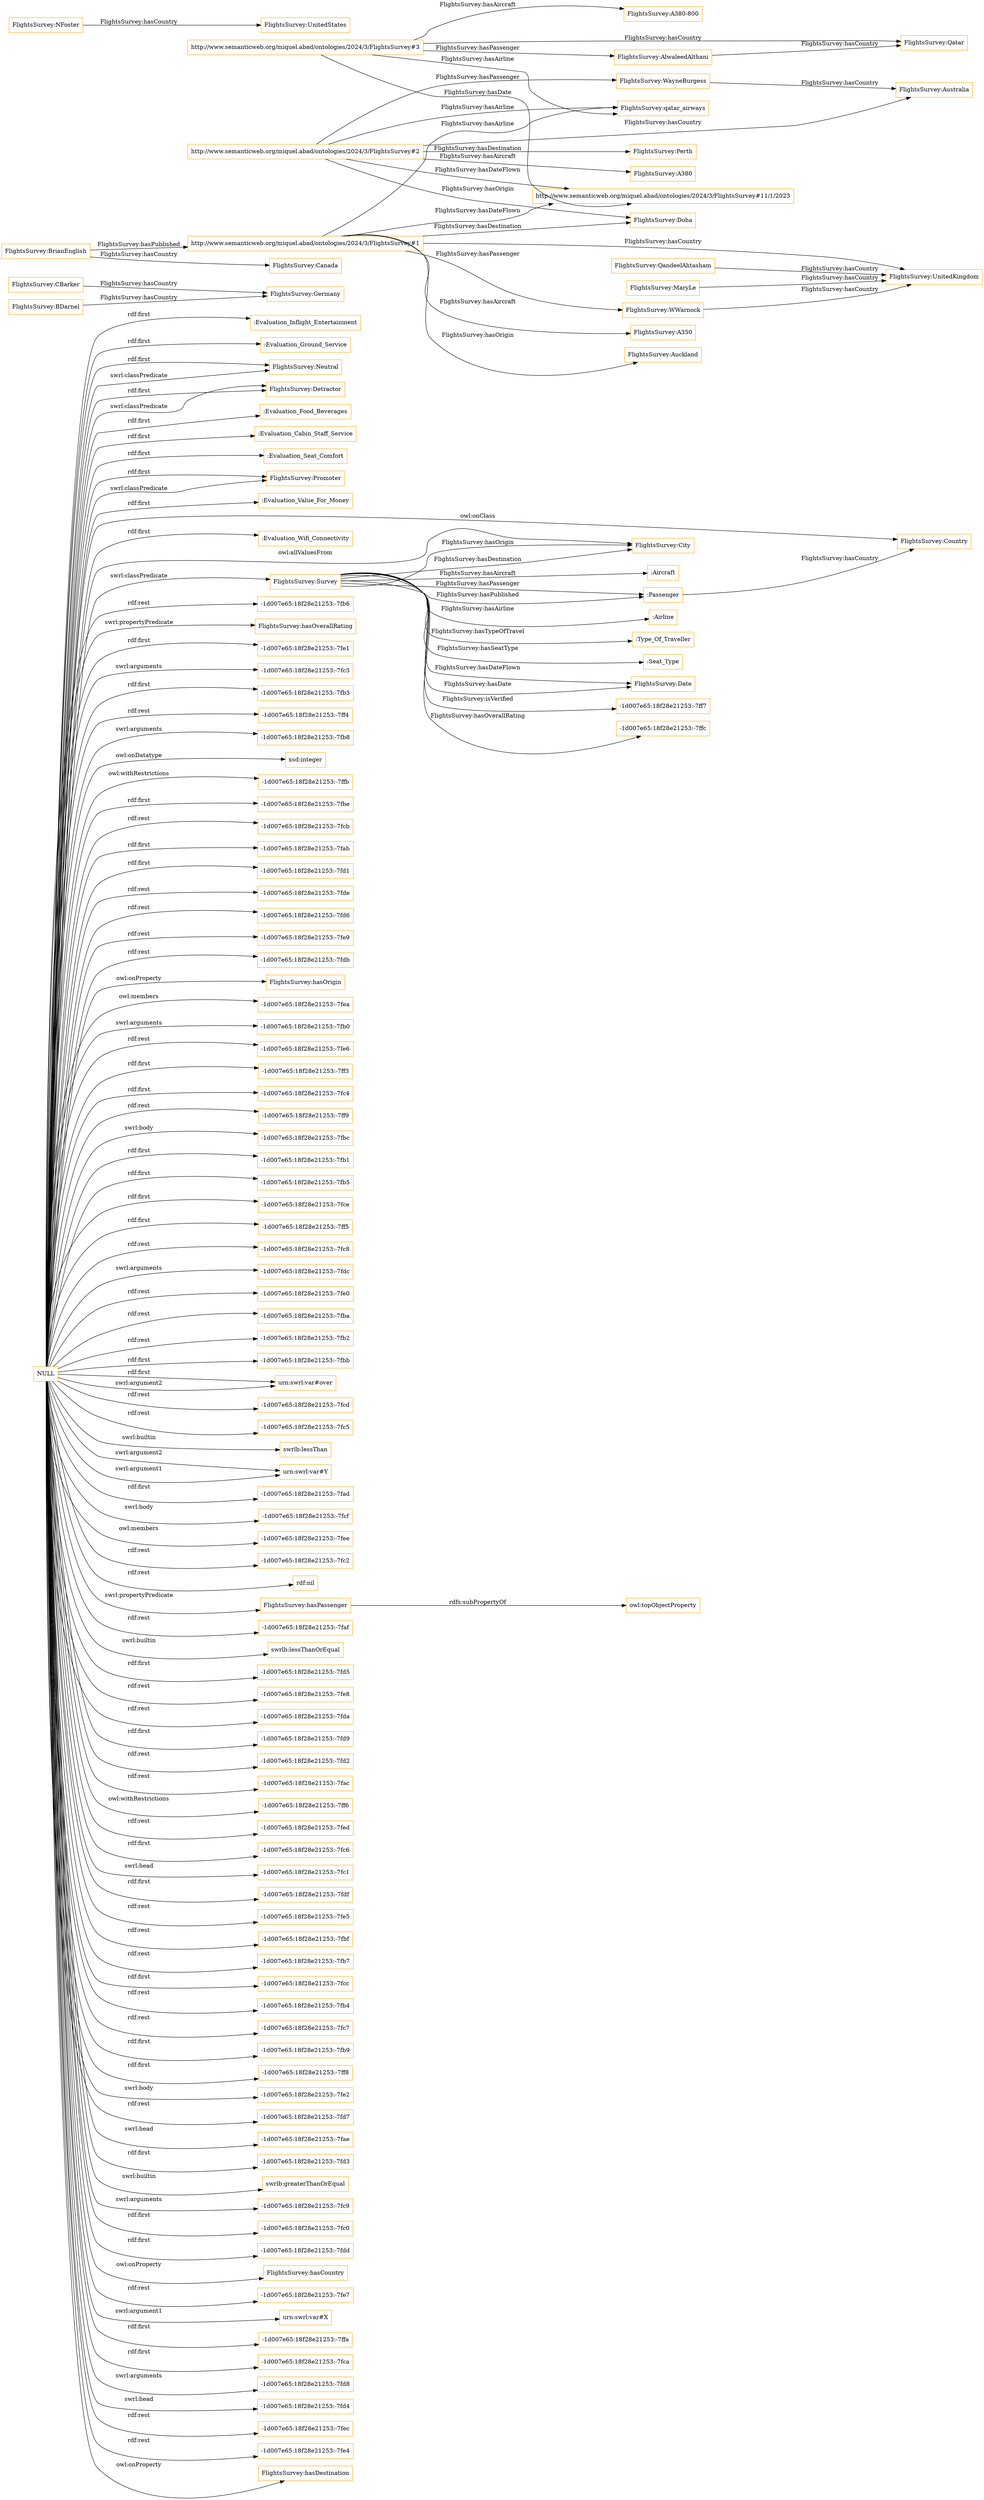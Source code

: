 digraph ar2dtool_diagram { 
rankdir=LR;
size="1501"
node [shape = rectangle, color="orange"]; ":Evaluation_Inflight_Entertainment" ":Evaluation_Ground_Service" "FlightsSurvey:Neutral" "FlightsSurvey:Detractor" ":Evaluation_Food_Beverages" ":Evaluation_Cabin_Staff_Service" ":Aircraft" ":Evaluation_Seat_Comfort" ":Passenger" "FlightsSurvey:Promoter" ":Evaluation_Value_For_Money" ":Airline" ":Type_Of_Traveller" "FlightsSurvey:Country" ":Evaluation_Wifi_Connectivity" "FlightsSurvey:City" ":Seat_Type" "FlightsSurvey:Date" "FlightsSurvey:Survey" ; /*classes style*/
	"NULL" -> "-1d007e65:18f28e21253:-7fb6" [ label = "rdf:rest" ];
	"NULL" -> "FlightsSurvey:hasOverallRating" [ label = "swrl:propertyPredicate" ];
	"NULL" -> "-1d007e65:18f28e21253:-7fe1" [ label = "rdf:first" ];
	"NULL" -> "-1d007e65:18f28e21253:-7fc3" [ label = "swrl:arguments" ];
	"NULL" -> "-1d007e65:18f28e21253:-7fb3" [ label = "rdf:first" ];
	"NULL" -> "FlightsSurvey:Country" [ label = "owl:onClass" ];
	"NULL" -> "-1d007e65:18f28e21253:-7ff4" [ label = "rdf:rest" ];
	"NULL" -> "-1d007e65:18f28e21253:-7fb8" [ label = "swrl:arguments" ];
	"NULL" -> "xsd:integer" [ label = "owl:onDatatype" ];
	"NULL" -> "-1d007e65:18f28e21253:-7ffb" [ label = "owl:withRestrictions" ];
	"NULL" -> "-1d007e65:18f28e21253:-7fbe" [ label = "rdf:first" ];
	"NULL" -> "FlightsSurvey:Promoter" [ label = "rdf:first" ];
	"NULL" -> "-1d007e65:18f28e21253:-7fcb" [ label = "rdf:rest" ];
	"NULL" -> "-1d007e65:18f28e21253:-7fab" [ label = "rdf:first" ];
	"NULL" -> "-1d007e65:18f28e21253:-7fd1" [ label = "rdf:first" ];
	"NULL" -> "-1d007e65:18f28e21253:-7fde" [ label = "rdf:rest" ];
	"NULL" -> "-1d007e65:18f28e21253:-7fd6" [ label = "rdf:rest" ];
	"NULL" -> "-1d007e65:18f28e21253:-7fe9" [ label = "rdf:rest" ];
	"NULL" -> "-1d007e65:18f28e21253:-7fdb" [ label = "rdf:rest" ];
	"NULL" -> "FlightsSurvey:Neutral" [ label = "rdf:first" ];
	"NULL" -> "FlightsSurvey:hasOrigin" [ label = "owl:onProperty" ];
	"NULL" -> "-1d007e65:18f28e21253:-7fea" [ label = "owl:members" ];
	"NULL" -> "-1d007e65:18f28e21253:-7fb0" [ label = "swrl:arguments" ];
	"NULL" -> "-1d007e65:18f28e21253:-7fe6" [ label = "rdf:rest" ];
	"NULL" -> "-1d007e65:18f28e21253:-7ff3" [ label = "rdf:first" ];
	"NULL" -> "-1d007e65:18f28e21253:-7fc4" [ label = "rdf:first" ];
	"NULL" -> "-1d007e65:18f28e21253:-7ff9" [ label = "rdf:rest" ];
	"NULL" -> "-1d007e65:18f28e21253:-7fbc" [ label = "swrl:body" ];
	"NULL" -> "-1d007e65:18f28e21253:-7fb1" [ label = "rdf:first" ];
	"NULL" -> ":Evaluation_Food_Beverages" [ label = "rdf:first" ];
	"NULL" -> "-1d007e65:18f28e21253:-7fb5" [ label = "rdf:first" ];
	"NULL" -> "-1d007e65:18f28e21253:-7fce" [ label = "rdf:first" ];
	"NULL" -> "-1d007e65:18f28e21253:-7ff5" [ label = "rdf:first" ];
	"NULL" -> "-1d007e65:18f28e21253:-7fc8" [ label = "rdf:rest" ];
	"NULL" -> "-1d007e65:18f28e21253:-7fdc" [ label = "swrl:arguments" ];
	"NULL" -> ":Evaluation_Value_For_Money" [ label = "rdf:first" ];
	"NULL" -> "-1d007e65:18f28e21253:-7fe0" [ label = "rdf:rest" ];
	"NULL" -> "-1d007e65:18f28e21253:-7fba" [ label = "rdf:rest" ];
	"NULL" -> "-1d007e65:18f28e21253:-7fb2" [ label = "rdf:rest" ];
	"NULL" -> "-1d007e65:18f28e21253:-7fbb" [ label = "rdf:first" ];
	"NULL" -> "urn:swrl:var#over" [ label = "rdf:first" ];
	"NULL" -> "-1d007e65:18f28e21253:-7fcd" [ label = "rdf:rest" ];
	"NULL" -> "FlightsSurvey:Neutral" [ label = "swrl:classPredicate" ];
	"NULL" -> "-1d007e65:18f28e21253:-7fc5" [ label = "rdf:rest" ];
	"NULL" -> "swrlb:lessThan" [ label = "swrl:builtin" ];
	"NULL" -> "urn:swrl:var#Y" [ label = "swrl:argument2" ];
	"NULL" -> ":Evaluation_Inflight_Entertainment" [ label = "rdf:first" ];
	"NULL" -> "-1d007e65:18f28e21253:-7fad" [ label = "rdf:first" ];
	"NULL" -> "-1d007e65:18f28e21253:-7fcf" [ label = "swrl:body" ];
	"NULL" -> "-1d007e65:18f28e21253:-7fee" [ label = "owl:members" ];
	"NULL" -> "-1d007e65:18f28e21253:-7fc2" [ label = "rdf:rest" ];
	"NULL" -> "rdf:nil" [ label = "rdf:rest" ];
	"NULL" -> "FlightsSurvey:hasPassenger" [ label = "swrl:propertyPredicate" ];
	"NULL" -> "-1d007e65:18f28e21253:-7faf" [ label = "rdf:rest" ];
	"NULL" -> "swrlb:lessThanOrEqual" [ label = "swrl:builtin" ];
	"NULL" -> "-1d007e65:18f28e21253:-7fd5" [ label = "rdf:first" ];
	"NULL" -> "-1d007e65:18f28e21253:-7fe8" [ label = "rdf:rest" ];
	"NULL" -> "-1d007e65:18f28e21253:-7fda" [ label = "rdf:rest" ];
	"NULL" -> "-1d007e65:18f28e21253:-7fd9" [ label = "rdf:first" ];
	"NULL" -> "-1d007e65:18f28e21253:-7fd2" [ label = "rdf:rest" ];
	"NULL" -> "-1d007e65:18f28e21253:-7fac" [ label = "rdf:rest" ];
	"NULL" -> "FlightsSurvey:Detractor" [ label = "rdf:first" ];
	"NULL" -> "-1d007e65:18f28e21253:-7ff6" [ label = "owl:withRestrictions" ];
	"NULL" -> "-1d007e65:18f28e21253:-7fed" [ label = "rdf:rest" ];
	"NULL" -> "-1d007e65:18f28e21253:-7fc6" [ label = "rdf:first" ];
	"NULL" -> "-1d007e65:18f28e21253:-7fc1" [ label = "swrl:head" ];
	"NULL" -> "-1d007e65:18f28e21253:-7fdf" [ label = "rdf:first" ];
	"NULL" -> "-1d007e65:18f28e21253:-7fe5" [ label = "rdf:rest" ];
	"NULL" -> "urn:swrl:var#Y" [ label = "swrl:argument1" ];
	"NULL" -> "-1d007e65:18f28e21253:-7fbf" [ label = "rdf:rest" ];
	"NULL" -> "-1d007e65:18f28e21253:-7fb7" [ label = "rdf:rest" ];
	"NULL" -> "urn:swrl:var#over" [ label = "swrl:argument2" ];
	"NULL" -> "-1d007e65:18f28e21253:-7fcc" [ label = "rdf:first" ];
	"NULL" -> ":Evaluation_Cabin_Staff_Service" [ label = "rdf:first" ];
	"NULL" -> "FlightsSurvey:Survey" [ label = "swrl:classPredicate" ];
	"NULL" -> "-1d007e65:18f28e21253:-7fb4" [ label = "rdf:rest" ];
	"NULL" -> "-1d007e65:18f28e21253:-7fc7" [ label = "rdf:rest" ];
	"NULL" -> ":Evaluation_Wifi_Connectivity" [ label = "rdf:first" ];
	"NULL" -> "-1d007e65:18f28e21253:-7fb9" [ label = "rdf:first" ];
	"NULL" -> "-1d007e65:18f28e21253:-7ff8" [ label = "rdf:first" ];
	"NULL" -> "-1d007e65:18f28e21253:-7fe2" [ label = "swrl:body" ];
	"NULL" -> "FlightsSurvey:City" [ label = "owl:allValuesFrom" ];
	"NULL" -> "-1d007e65:18f28e21253:-7fd7" [ label = "rdf:rest" ];
	"NULL" -> "-1d007e65:18f28e21253:-7fae" [ label = "swrl:head" ];
	"NULL" -> "-1d007e65:18f28e21253:-7fd3" [ label = "rdf:first" ];
	"NULL" -> "swrlb:greaterThanOrEqual" [ label = "swrl:builtin" ];
	"NULL" -> "-1d007e65:18f28e21253:-7fc9" [ label = "swrl:arguments" ];
	"NULL" -> "-1d007e65:18f28e21253:-7fc0" [ label = "rdf:first" ];
	"NULL" -> "FlightsSurvey:Promoter" [ label = "swrl:classPredicate" ];
	"NULL" -> "-1d007e65:18f28e21253:-7fdd" [ label = "rdf:first" ];
	"NULL" -> "FlightsSurvey:hasCountry" [ label = "owl:onProperty" ];
	"NULL" -> "-1d007e65:18f28e21253:-7fe7" [ label = "rdf:rest" ];
	"NULL" -> "urn:swrl:var#X" [ label = "swrl:argument1" ];
	"NULL" -> ":Evaluation_Ground_Service" [ label = "rdf:first" ];
	"NULL" -> "-1d007e65:18f28e21253:-7ffa" [ label = "rdf:first" ];
	"NULL" -> "-1d007e65:18f28e21253:-7fca" [ label = "rdf:first" ];
	"NULL" -> ":Evaluation_Seat_Comfort" [ label = "rdf:first" ];
	"NULL" -> "-1d007e65:18f28e21253:-7fd8" [ label = "swrl:arguments" ];
	"NULL" -> "-1d007e65:18f28e21253:-7fd4" [ label = "swrl:head" ];
	"NULL" -> "-1d007e65:18f28e21253:-7fec" [ label = "rdf:rest" ];
	"NULL" -> "FlightsSurvey:Detractor" [ label = "swrl:classPredicate" ];
	"NULL" -> "-1d007e65:18f28e21253:-7fe4" [ label = "rdf:rest" ];
	"NULL" -> "FlightsSurvey:hasDestination" [ label = "owl:onProperty" ];
	"FlightsSurvey:CBarker" -> "FlightsSurvey:Germany" [ label = "FlightsSurvey:hasCountry" ];
	"FlightsSurvey:hasPassenger" -> "owl:topObjectProperty" [ label = "rdfs:subPropertyOf" ];
	"FlightsSurvey:MaryLe" -> "FlightsSurvey:UnitedKingdom" [ label = "FlightsSurvey:hasCountry" ];
	"FlightsSurvey:BrianEnglish" -> "http://www.semanticweb.org/miquel.abad/ontologies/2024/3/FlightsSurvey#1" [ label = "FlightsSurvey:hasPublished" ];
	"FlightsSurvey:BrianEnglish" -> "FlightsSurvey:Canada" [ label = "FlightsSurvey:hasCountry" ];
	"FlightsSurvey:WayneBurgess" -> "FlightsSurvey:Australia" [ label = "FlightsSurvey:hasCountry" ];
	"FlightsSurvey:QandeelAhtasham" -> "FlightsSurvey:UnitedKingdom" [ label = "FlightsSurvey:hasCountry" ];
	"http://www.semanticweb.org/miquel.abad/ontologies/2024/3/FlightsSurvey#3" -> "FlightsSurvey:AlwaleedAlthani" [ label = "FlightsSurvey:hasPassenger" ];
	"http://www.semanticweb.org/miquel.abad/ontologies/2024/3/FlightsSurvey#3" -> "http://www.semanticweb.org/miquel.abad/ontologies/2024/3/FlightsSurvey#11/1/2023" [ label = "FlightsSurvey:hasDate" ];
	"http://www.semanticweb.org/miquel.abad/ontologies/2024/3/FlightsSurvey#3" -> "FlightsSurvey:Qatar" [ label = "FlightsSurvey:hasCountry" ];
	"http://www.semanticweb.org/miquel.abad/ontologies/2024/3/FlightsSurvey#3" -> "FlightsSurvey:qatar_airways" [ label = "FlightsSurvey:hasAirline" ];
	"http://www.semanticweb.org/miquel.abad/ontologies/2024/3/FlightsSurvey#3" -> "FlightsSurvey:A380-800" [ label = "FlightsSurvey:hasAircraft" ];
	"FlightsSurvey:BDarnel" -> "FlightsSurvey:Germany" [ label = "FlightsSurvey:hasCountry" ];
	"FlightsSurvey:WWarnock" -> "FlightsSurvey:UnitedKingdom" [ label = "FlightsSurvey:hasCountry" ];
	"http://www.semanticweb.org/miquel.abad/ontologies/2024/3/FlightsSurvey#2" -> "FlightsSurvey:qatar_airways" [ label = "FlightsSurvey:hasAirline" ];
	"http://www.semanticweb.org/miquel.abad/ontologies/2024/3/FlightsSurvey#2" -> "FlightsSurvey:A380" [ label = "FlightsSurvey:hasAircraft" ];
	"http://www.semanticweb.org/miquel.abad/ontologies/2024/3/FlightsSurvey#2" -> "FlightsSurvey:Perth" [ label = "FlightsSurvey:hasDestination" ];
	"http://www.semanticweb.org/miquel.abad/ontologies/2024/3/FlightsSurvey#2" -> "http://www.semanticweb.org/miquel.abad/ontologies/2024/3/FlightsSurvey#11/1/2023" [ label = "FlightsSurvey:hasDateFlown" ];
	"http://www.semanticweb.org/miquel.abad/ontologies/2024/3/FlightsSurvey#2" -> "FlightsSurvey:Doha" [ label = "FlightsSurvey:hasOrigin" ];
	"http://www.semanticweb.org/miquel.abad/ontologies/2024/3/FlightsSurvey#2" -> "FlightsSurvey:WayneBurgess" [ label = "FlightsSurvey:hasPassenger" ];
	"http://www.semanticweb.org/miquel.abad/ontologies/2024/3/FlightsSurvey#2" -> "FlightsSurvey:Australia" [ label = "FlightsSurvey:hasCountry" ];
	"FlightsSurvey:AlwaleedAlthani" -> "FlightsSurvey:Qatar" [ label = "FlightsSurvey:hasCountry" ];
	"FlightsSurvey:NFoster" -> "FlightsSurvey:UnitedStates" [ label = "FlightsSurvey:hasCountry" ];
	"http://www.semanticweb.org/miquel.abad/ontologies/2024/3/FlightsSurvey#1" -> "FlightsSurvey:qatar_airways" [ label = "FlightsSurvey:hasAirline" ];
	"http://www.semanticweb.org/miquel.abad/ontologies/2024/3/FlightsSurvey#1" -> "FlightsSurvey:WWarnock" [ label = "FlightsSurvey:hasPassenger" ];
	"http://www.semanticweb.org/miquel.abad/ontologies/2024/3/FlightsSurvey#1" -> "FlightsSurvey:Doha" [ label = "FlightsSurvey:hasDestination" ];
	"http://www.semanticweb.org/miquel.abad/ontologies/2024/3/FlightsSurvey#1" -> "http://www.semanticweb.org/miquel.abad/ontologies/2024/3/FlightsSurvey#11/1/2023" [ label = "FlightsSurvey:hasDateFlown" ];
	"http://www.semanticweb.org/miquel.abad/ontologies/2024/3/FlightsSurvey#1" -> "FlightsSurvey:A350" [ label = "FlightsSurvey:hasAircraft" ];
	"http://www.semanticweb.org/miquel.abad/ontologies/2024/3/FlightsSurvey#1" -> "FlightsSurvey:Auckland" [ label = "FlightsSurvey:hasOrigin" ];
	"http://www.semanticweb.org/miquel.abad/ontologies/2024/3/FlightsSurvey#1" -> "FlightsSurvey:UnitedKingdom" [ label = "FlightsSurvey:hasCountry" ];
	"FlightsSurvey:Survey" -> "FlightsSurvey:Date" [ label = "FlightsSurvey:hasDateFlown" ];
	"FlightsSurvey:Survey" -> ":Passenger" [ label = "FlightsSurvey:hasPassenger" ];
	"FlightsSurvey:Survey" -> "FlightsSurvey:Date" [ label = "FlightsSurvey:hasDate" ];
	"FlightsSurvey:Survey" -> "FlightsSurvey:City" [ label = "FlightsSurvey:hasOrigin" ];
	"FlightsSurvey:Survey" -> ":Passenger" [ label = "FlightsSurvey:hasPublished" ];
	"FlightsSurvey:Survey" -> "FlightsSurvey:City" [ label = "FlightsSurvey:hasDestination" ];
	":Passenger" -> "FlightsSurvey:Country" [ label = "FlightsSurvey:hasCountry" ];
	"FlightsSurvey:Survey" -> ":Type_Of_Traveller" [ label = "FlightsSurvey:hasTypeOfTravel" ];
	"FlightsSurvey:Survey" -> ":Airline" [ label = "FlightsSurvey:hasAirline" ];
	"FlightsSurvey:Survey" -> "-1d007e65:18f28e21253:-7ff7" [ label = "FlightsSurvey:isVerified" ];
	"FlightsSurvey:Survey" -> ":Aircraft" [ label = "FlightsSurvey:hasAircraft" ];
	"FlightsSurvey:Survey" -> "-1d007e65:18f28e21253:-7ffc" [ label = "FlightsSurvey:hasOverallRating" ];
	"FlightsSurvey:Survey" -> ":Seat_Type" [ label = "FlightsSurvey:hasSeatType" ];

}
